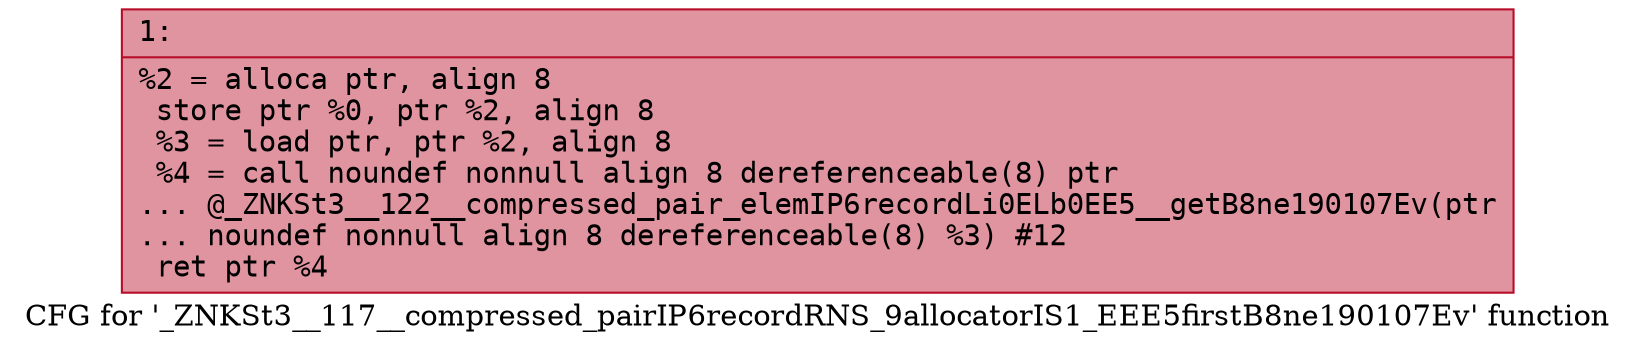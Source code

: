 digraph "CFG for '_ZNKSt3__117__compressed_pairIP6recordRNS_9allocatorIS1_EEE5firstB8ne190107Ev' function" {
	label="CFG for '_ZNKSt3__117__compressed_pairIP6recordRNS_9allocatorIS1_EEE5firstB8ne190107Ev' function";

	Node0x600001764820 [shape=record,color="#b70d28ff", style=filled, fillcolor="#b70d2870" fontname="Courier",label="{1:\l|  %2 = alloca ptr, align 8\l  store ptr %0, ptr %2, align 8\l  %3 = load ptr, ptr %2, align 8\l  %4 = call noundef nonnull align 8 dereferenceable(8) ptr\l... @_ZNKSt3__122__compressed_pair_elemIP6recordLi0ELb0EE5__getB8ne190107Ev(ptr\l... noundef nonnull align 8 dereferenceable(8) %3) #12\l  ret ptr %4\l}"];
}
